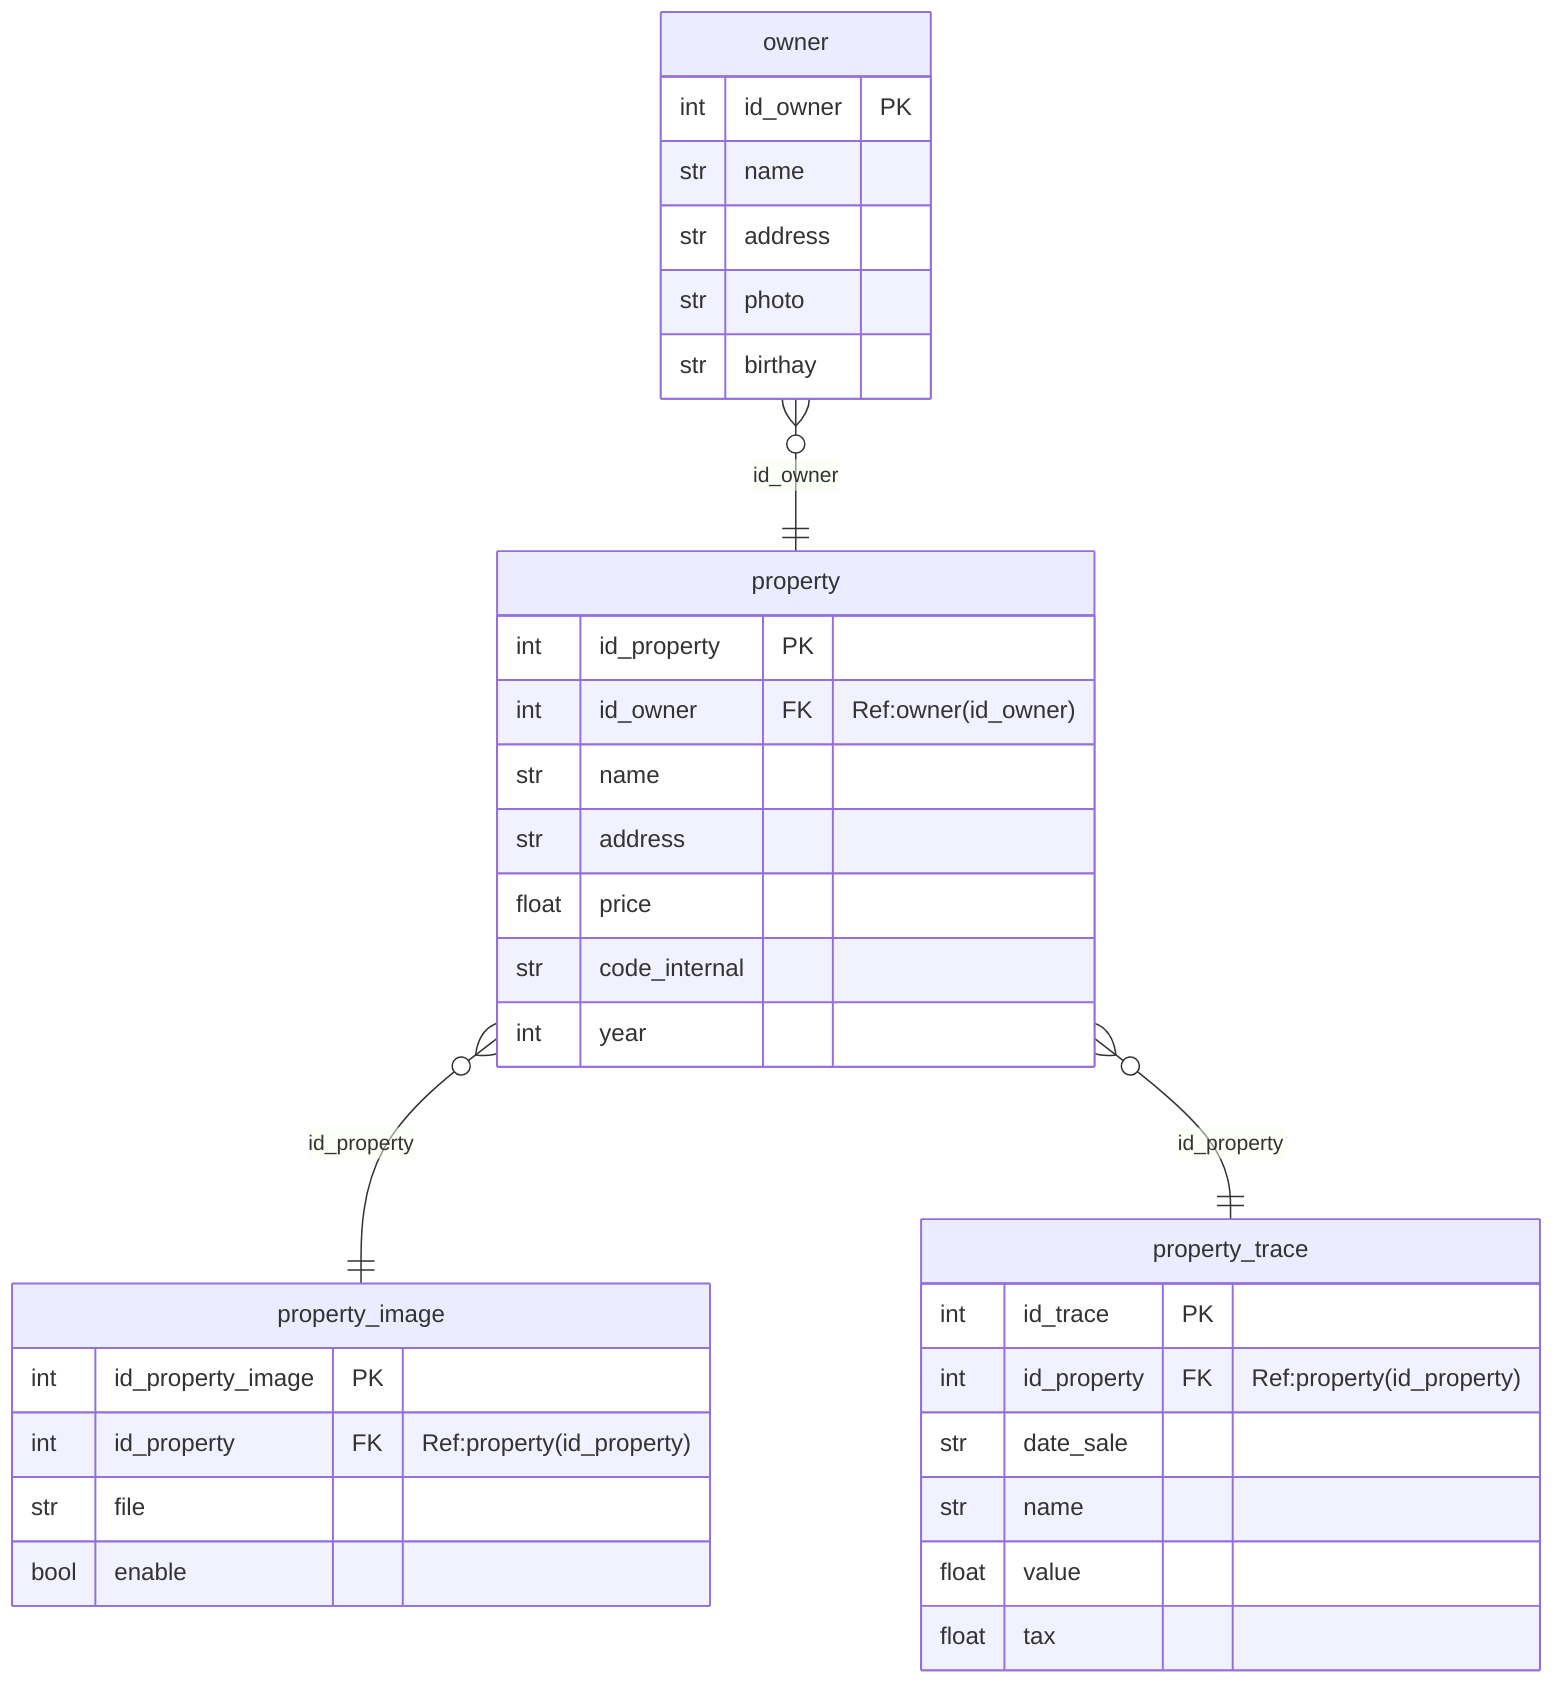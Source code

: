 erDiagram


owner{
int id_owner PK
str name
str address
str photo
str birthay
}

property{
int id_property PK
int id_owner FK "Ref:owner(id_owner)"
str name
str address
float price
str code_internal
int year
}

property_image{
int id_property_image PK
int id_property FK "Ref:property(id_property)"
str file
bool enable
}

property_trace{
int id_trace PK
int id_property FK "Ref:property(id_property)"
str date_sale
str name
float value
float tax
}




owner }o--||property : id_owner
property }o--|| property_image:id_property
property }o--|| property_trace : id_property